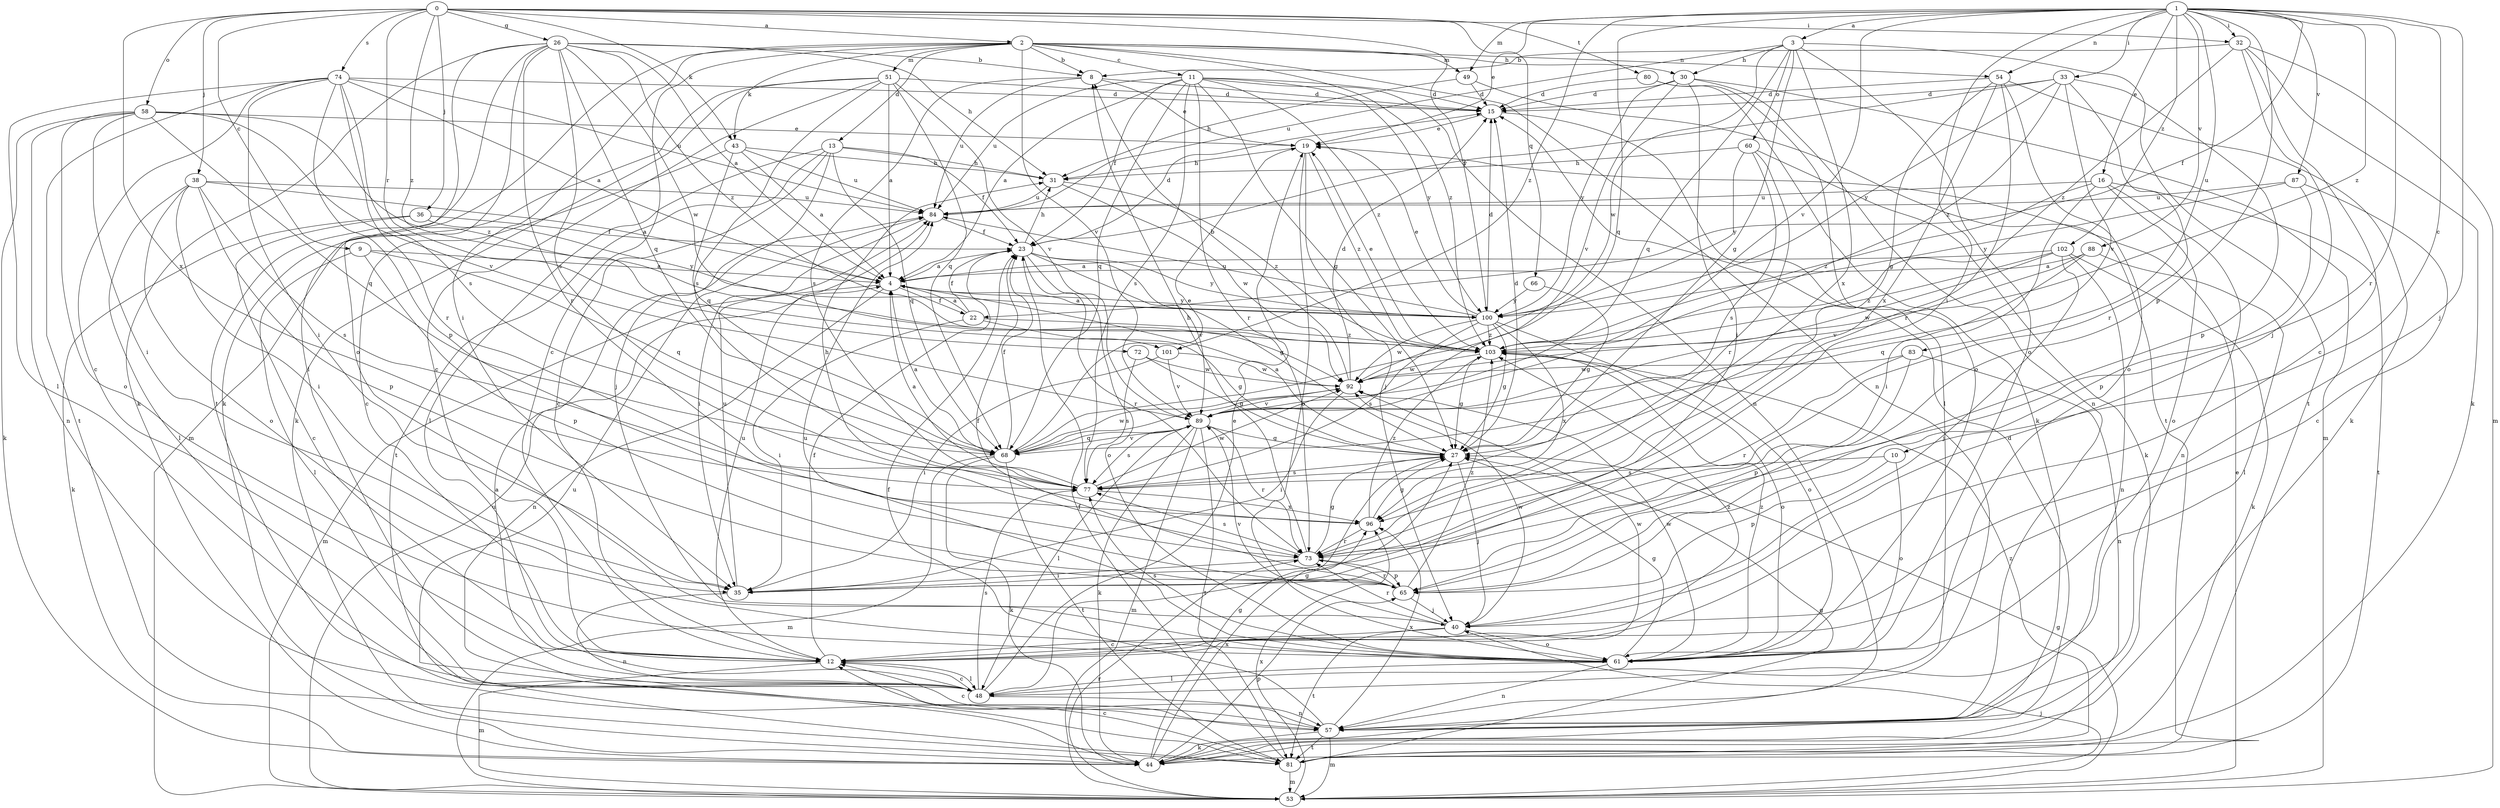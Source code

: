 strict digraph  {
0;
1;
2;
3;
4;
8;
9;
10;
11;
12;
13;
15;
16;
19;
22;
23;
26;
27;
30;
31;
32;
33;
35;
36;
38;
40;
43;
44;
48;
49;
51;
53;
54;
57;
58;
60;
61;
65;
66;
68;
72;
73;
74;
77;
80;
81;
83;
84;
87;
88;
89;
92;
96;
100;
101;
102;
103;
0 -> 2  [label=a];
0 -> 9  [label=c];
0 -> 26  [label=g];
0 -> 32  [label=i];
0 -> 36  [label=j];
0 -> 38  [label=j];
0 -> 43  [label=k];
0 -> 58  [label=o];
0 -> 66  [label=q];
0 -> 72  [label=r];
0 -> 74  [label=s];
0 -> 80  [label=t];
0 -> 96  [label=x];
0 -> 100  [label=y];
0 -> 101  [label=z];
1 -> 3  [label=a];
1 -> 10  [label=c];
1 -> 16  [label=e];
1 -> 19  [label=e];
1 -> 22  [label=f];
1 -> 32  [label=i];
1 -> 33  [label=i];
1 -> 35  [label=i];
1 -> 40  [label=j];
1 -> 49  [label=m];
1 -> 54  [label=n];
1 -> 65  [label=p];
1 -> 68  [label=q];
1 -> 73  [label=r];
1 -> 83  [label=u];
1 -> 87  [label=v];
1 -> 88  [label=v];
1 -> 89  [label=v];
1 -> 101  [label=z];
1 -> 102  [label=z];
1 -> 103  [label=z];
2 -> 8  [label=b];
2 -> 11  [label=c];
2 -> 12  [label=c];
2 -> 13  [label=d];
2 -> 30  [label=h];
2 -> 35  [label=i];
2 -> 43  [label=k];
2 -> 44  [label=k];
2 -> 49  [label=m];
2 -> 51  [label=m];
2 -> 54  [label=n];
2 -> 57  [label=n];
2 -> 89  [label=v];
2 -> 103  [label=z];
3 -> 27  [label=g];
3 -> 30  [label=h];
3 -> 60  [label=o];
3 -> 61  [label=o];
3 -> 68  [label=q];
3 -> 81  [label=t];
3 -> 84  [label=u];
3 -> 92  [label=w];
3 -> 96  [label=x];
4 -> 22  [label=f];
4 -> 53  [label=m];
4 -> 57  [label=n];
4 -> 100  [label=y];
8 -> 15  [label=d];
8 -> 19  [label=e];
8 -> 77  [label=s];
8 -> 84  [label=u];
9 -> 4  [label=a];
9 -> 48  [label=l];
9 -> 65  [label=p];
9 -> 68  [label=q];
10 -> 61  [label=o];
10 -> 65  [label=p];
10 -> 77  [label=s];
11 -> 4  [label=a];
11 -> 15  [label=d];
11 -> 23  [label=f];
11 -> 27  [label=g];
11 -> 57  [label=n];
11 -> 68  [label=q];
11 -> 73  [label=r];
11 -> 77  [label=s];
11 -> 84  [label=u];
11 -> 100  [label=y];
11 -> 103  [label=z];
12 -> 23  [label=f];
12 -> 48  [label=l];
12 -> 53  [label=m];
12 -> 84  [label=u];
12 -> 92  [label=w];
12 -> 103  [label=z];
13 -> 12  [label=c];
13 -> 23  [label=f];
13 -> 31  [label=h];
13 -> 40  [label=j];
13 -> 48  [label=l];
13 -> 68  [label=q];
13 -> 81  [label=t];
15 -> 19  [label=e];
15 -> 48  [label=l];
16 -> 35  [label=i];
16 -> 57  [label=n];
16 -> 61  [label=o];
16 -> 81  [label=t];
16 -> 84  [label=u];
16 -> 103  [label=z];
19 -> 31  [label=h];
19 -> 40  [label=j];
19 -> 61  [label=o];
19 -> 103  [label=z];
22 -> 4  [label=a];
22 -> 23  [label=f];
22 -> 27  [label=g];
22 -> 35  [label=i];
22 -> 103  [label=z];
23 -> 4  [label=a];
23 -> 15  [label=d];
23 -> 27  [label=g];
23 -> 31  [label=h];
23 -> 61  [label=o];
23 -> 73  [label=r];
23 -> 89  [label=v];
23 -> 100  [label=y];
26 -> 4  [label=a];
26 -> 8  [label=b];
26 -> 31  [label=h];
26 -> 44  [label=k];
26 -> 48  [label=l];
26 -> 61  [label=o];
26 -> 68  [label=q];
26 -> 73  [label=r];
26 -> 77  [label=s];
26 -> 81  [label=t];
26 -> 92  [label=w];
26 -> 103  [label=z];
27 -> 4  [label=a];
27 -> 15  [label=d];
27 -> 40  [label=j];
27 -> 77  [label=s];
30 -> 15  [label=d];
30 -> 35  [label=i];
30 -> 53  [label=m];
30 -> 57  [label=n];
30 -> 89  [label=v];
30 -> 100  [label=y];
31 -> 84  [label=u];
31 -> 92  [label=w];
31 -> 103  [label=z];
32 -> 8  [label=b];
32 -> 12  [label=c];
32 -> 40  [label=j];
32 -> 44  [label=k];
32 -> 53  [label=m];
32 -> 103  [label=z];
33 -> 15  [label=d];
33 -> 23  [label=f];
33 -> 65  [label=p];
33 -> 73  [label=r];
33 -> 89  [label=v];
33 -> 100  [label=y];
33 -> 103  [label=z];
35 -> 57  [label=n];
35 -> 84  [label=u];
36 -> 12  [label=c];
36 -> 23  [label=f];
36 -> 44  [label=k];
36 -> 100  [label=y];
38 -> 4  [label=a];
38 -> 35  [label=i];
38 -> 48  [label=l];
38 -> 61  [label=o];
38 -> 65  [label=p];
38 -> 77  [label=s];
38 -> 84  [label=u];
40 -> 12  [label=c];
40 -> 61  [label=o];
40 -> 73  [label=r];
40 -> 81  [label=t];
40 -> 89  [label=v];
40 -> 92  [label=w];
43 -> 4  [label=a];
43 -> 12  [label=c];
43 -> 31  [label=h];
43 -> 68  [label=q];
43 -> 84  [label=u];
44 -> 15  [label=d];
44 -> 27  [label=g];
44 -> 65  [label=p];
44 -> 84  [label=u];
44 -> 96  [label=x];
48 -> 4  [label=a];
48 -> 12  [label=c];
48 -> 19  [label=e];
48 -> 27  [label=g];
48 -> 57  [label=n];
48 -> 77  [label=s];
49 -> 15  [label=d];
49 -> 31  [label=h];
49 -> 81  [label=t];
51 -> 4  [label=a];
51 -> 12  [label=c];
51 -> 15  [label=d];
51 -> 44  [label=k];
51 -> 53  [label=m];
51 -> 68  [label=q];
51 -> 77  [label=s];
51 -> 89  [label=v];
53 -> 19  [label=e];
53 -> 27  [label=g];
53 -> 40  [label=j];
53 -> 73  [label=r];
53 -> 84  [label=u];
53 -> 96  [label=x];
54 -> 15  [label=d];
54 -> 27  [label=g];
54 -> 44  [label=k];
54 -> 61  [label=o];
54 -> 73  [label=r];
54 -> 96  [label=x];
57 -> 12  [label=c];
57 -> 23  [label=f];
57 -> 44  [label=k];
57 -> 53  [label=m];
57 -> 81  [label=t];
57 -> 96  [label=x];
58 -> 19  [label=e];
58 -> 35  [label=i];
58 -> 44  [label=k];
58 -> 57  [label=n];
58 -> 61  [label=o];
58 -> 68  [label=q];
58 -> 89  [label=v];
58 -> 103  [label=z];
60 -> 31  [label=h];
60 -> 44  [label=k];
60 -> 73  [label=r];
60 -> 77  [label=s];
60 -> 100  [label=y];
61 -> 27  [label=g];
61 -> 48  [label=l];
61 -> 57  [label=n];
61 -> 77  [label=s];
61 -> 84  [label=u];
61 -> 92  [label=w];
61 -> 103  [label=z];
65 -> 23  [label=f];
65 -> 40  [label=j];
65 -> 73  [label=r];
65 -> 103  [label=z];
66 -> 27  [label=g];
66 -> 100  [label=y];
68 -> 4  [label=a];
68 -> 19  [label=e];
68 -> 23  [label=f];
68 -> 44  [label=k];
68 -> 53  [label=m];
68 -> 81  [label=t];
68 -> 89  [label=v];
68 -> 92  [label=w];
72 -> 27  [label=g];
72 -> 77  [label=s];
72 -> 92  [label=w];
73 -> 8  [label=b];
73 -> 27  [label=g];
73 -> 35  [label=i];
73 -> 65  [label=p];
73 -> 77  [label=s];
74 -> 4  [label=a];
74 -> 12  [label=c];
74 -> 15  [label=d];
74 -> 35  [label=i];
74 -> 48  [label=l];
74 -> 65  [label=p];
74 -> 73  [label=r];
74 -> 77  [label=s];
74 -> 81  [label=t];
74 -> 84  [label=u];
77 -> 4  [label=a];
77 -> 92  [label=w];
77 -> 96  [label=x];
80 -> 15  [label=d];
80 -> 44  [label=k];
80 -> 61  [label=o];
81 -> 12  [label=c];
81 -> 23  [label=f];
81 -> 27  [label=g];
81 -> 53  [label=m];
81 -> 103  [label=z];
83 -> 57  [label=n];
83 -> 65  [label=p];
83 -> 73  [label=r];
83 -> 92  [label=w];
84 -> 23  [label=f];
84 -> 35  [label=i];
87 -> 12  [label=c];
87 -> 65  [label=p];
87 -> 84  [label=u];
87 -> 100  [label=y];
88 -> 4  [label=a];
88 -> 48  [label=l];
88 -> 68  [label=q];
88 -> 89  [label=v];
89 -> 27  [label=g];
89 -> 44  [label=k];
89 -> 48  [label=l];
89 -> 53  [label=m];
89 -> 68  [label=q];
89 -> 73  [label=r];
89 -> 77  [label=s];
89 -> 81  [label=t];
92 -> 8  [label=b];
92 -> 15  [label=d];
92 -> 35  [label=i];
92 -> 89  [label=v];
96 -> 27  [label=g];
96 -> 31  [label=h];
96 -> 73  [label=r];
96 -> 103  [label=z];
100 -> 4  [label=a];
100 -> 15  [label=d];
100 -> 19  [label=e];
100 -> 27  [label=g];
100 -> 61  [label=o];
100 -> 77  [label=s];
100 -> 84  [label=u];
100 -> 92  [label=w];
100 -> 96  [label=x];
100 -> 103  [label=z];
101 -> 35  [label=i];
101 -> 89  [label=v];
101 -> 92  [label=w];
102 -> 4  [label=a];
102 -> 40  [label=j];
102 -> 44  [label=k];
102 -> 57  [label=n];
102 -> 92  [label=w];
102 -> 103  [label=z];
103 -> 19  [label=e];
103 -> 27  [label=g];
103 -> 61  [label=o];
103 -> 92  [label=w];
}
